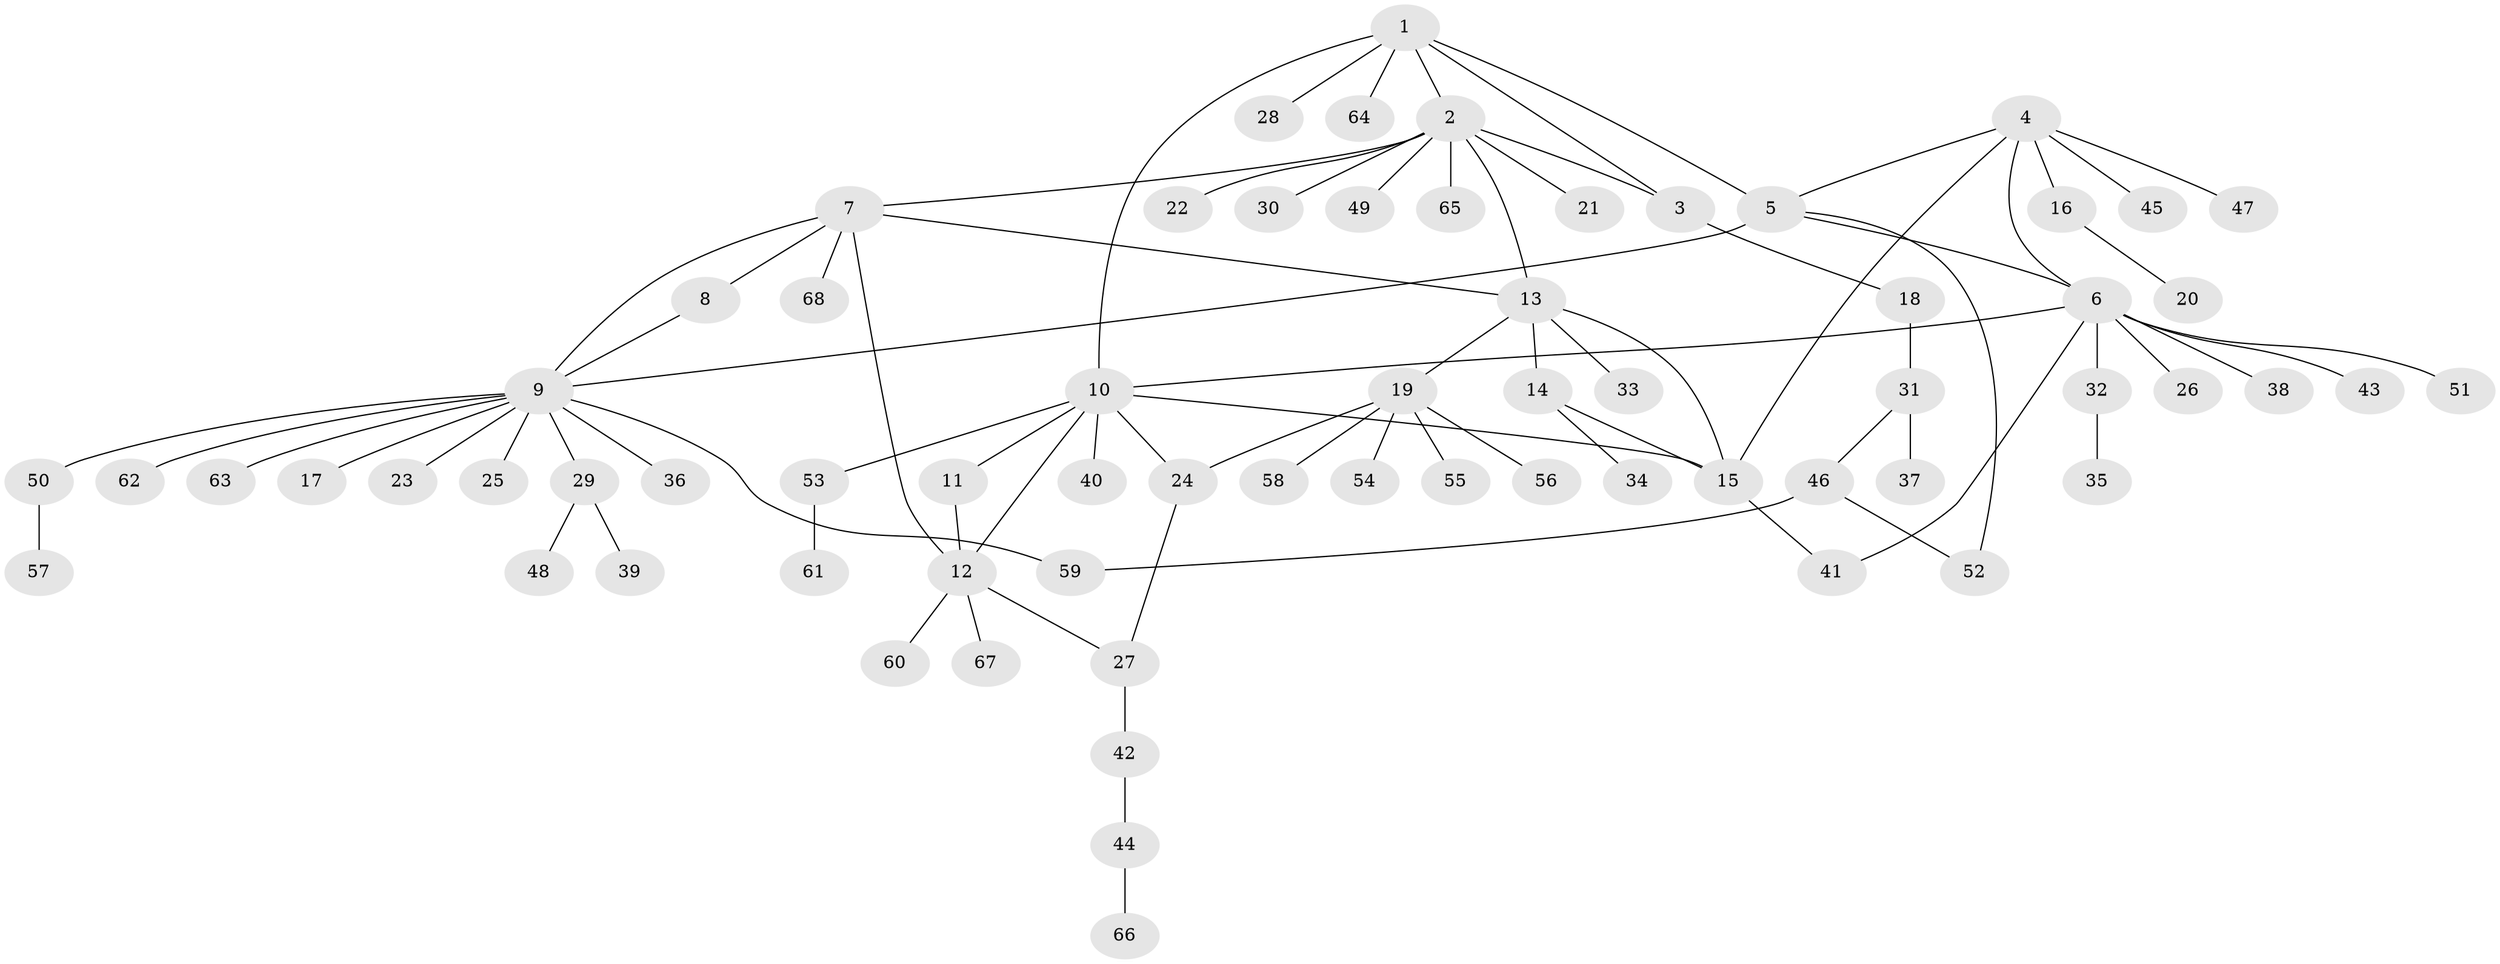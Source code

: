 // Generated by graph-tools (version 1.1) at 2025/16/03/09/25 04:16:03]
// undirected, 68 vertices, 83 edges
graph export_dot {
graph [start="1"]
  node [color=gray90,style=filled];
  1;
  2;
  3;
  4;
  5;
  6;
  7;
  8;
  9;
  10;
  11;
  12;
  13;
  14;
  15;
  16;
  17;
  18;
  19;
  20;
  21;
  22;
  23;
  24;
  25;
  26;
  27;
  28;
  29;
  30;
  31;
  32;
  33;
  34;
  35;
  36;
  37;
  38;
  39;
  40;
  41;
  42;
  43;
  44;
  45;
  46;
  47;
  48;
  49;
  50;
  51;
  52;
  53;
  54;
  55;
  56;
  57;
  58;
  59;
  60;
  61;
  62;
  63;
  64;
  65;
  66;
  67;
  68;
  1 -- 2;
  1 -- 3;
  1 -- 5;
  1 -- 10;
  1 -- 28;
  1 -- 64;
  2 -- 3;
  2 -- 7;
  2 -- 13;
  2 -- 21;
  2 -- 22;
  2 -- 30;
  2 -- 49;
  2 -- 65;
  3 -- 18;
  4 -- 5;
  4 -- 6;
  4 -- 15;
  4 -- 16;
  4 -- 45;
  4 -- 47;
  5 -- 6;
  5 -- 9;
  5 -- 52;
  6 -- 10;
  6 -- 26;
  6 -- 32;
  6 -- 38;
  6 -- 41;
  6 -- 43;
  6 -- 51;
  7 -- 8;
  7 -- 9;
  7 -- 12;
  7 -- 13;
  7 -- 68;
  8 -- 9;
  9 -- 17;
  9 -- 23;
  9 -- 25;
  9 -- 29;
  9 -- 36;
  9 -- 50;
  9 -- 59;
  9 -- 62;
  9 -- 63;
  10 -- 11;
  10 -- 12;
  10 -- 15;
  10 -- 24;
  10 -- 40;
  10 -- 53;
  11 -- 12;
  12 -- 27;
  12 -- 60;
  12 -- 67;
  13 -- 14;
  13 -- 15;
  13 -- 19;
  13 -- 33;
  14 -- 15;
  14 -- 34;
  15 -- 41;
  16 -- 20;
  18 -- 31;
  19 -- 24;
  19 -- 54;
  19 -- 55;
  19 -- 56;
  19 -- 58;
  24 -- 27;
  27 -- 42;
  29 -- 39;
  29 -- 48;
  31 -- 37;
  31 -- 46;
  32 -- 35;
  42 -- 44;
  44 -- 66;
  46 -- 52;
  46 -- 59;
  50 -- 57;
  53 -- 61;
}
